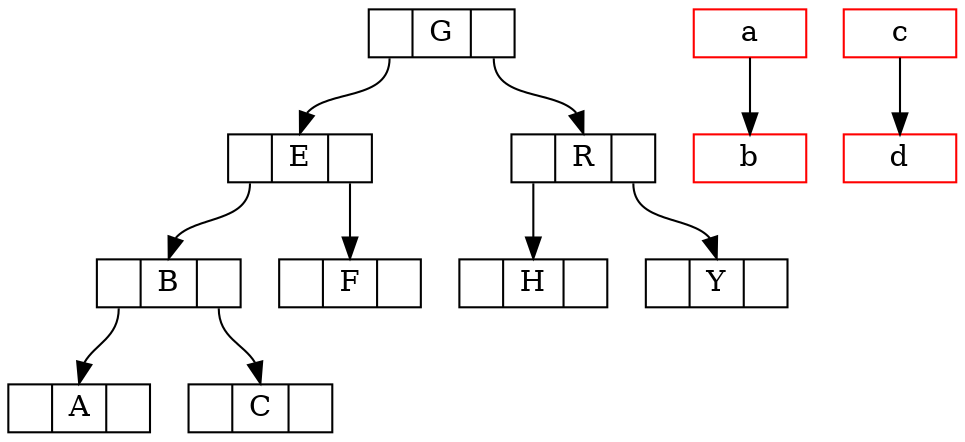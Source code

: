 digraph G {
	node [shape=record,height=.3];
		node0[label = "<f0> |<f1> G|<f2> "];
		node1[label = "<f0> |<f1> E|<f2> "];
		node2[label = "<f0> |<f1> B|<f2> "];
		node3[label = "<f0> |<f1> F|<f2> "];
		node4[label = "<f0> |<f1> R|<f2> "];
		node5[label = "<f0> |<f1> H|<f2> "];
		node6[label = "<f0> |<f1> Y|<f2> "];
		node7[label = "<f0> |<f1> A|<f2> "];
		node8[label = "<f0> |<f1> C|<f2> "];
		node0:f2 -> node4:f1;
		node0:f0 -> node1:f1;
		node1:f0 -> node2:f1;
		node1:f2 -> node3:f1;
		node2:f2 -> node8:f1;
		node2:f0 -> node7:f1;
		node4:f2 -> node6:f1;
		node4:f0 -> node5:f1;	
	node [color=red,height=.1];
		a->b;
		c->d;
 
}